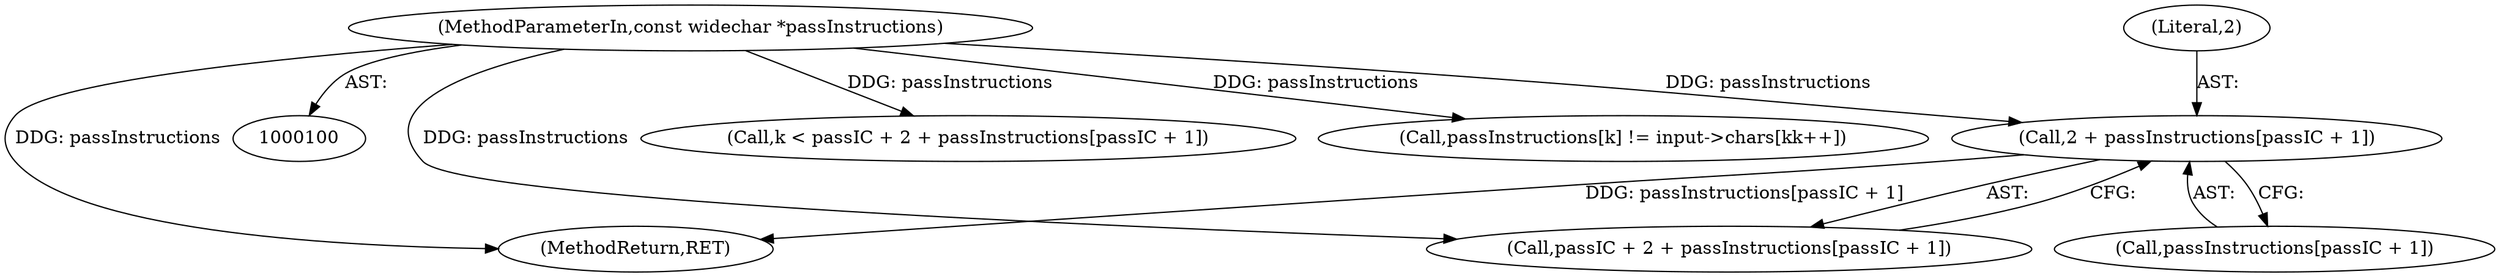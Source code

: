 digraph "0_liblouis_5e4089659bb49b3095fa541fa6387b4c40d7396e@array" {
"1000122" [label="(Call,2 + passInstructions[passIC + 1])"];
"1000103" [label="(MethodParameterIn,const widechar *passInstructions)"];
"1000120" [label="(Call,passIC + 2 + passInstructions[passIC + 1])"];
"1000124" [label="(Call,passInstructions[passIC + 1])"];
"1000118" [label="(Call,k < passIC + 2 + passInstructions[passIC + 1])"];
"1000145" [label="(Call,passInstructions[k] != input->chars[kk++])"];
"1000103" [label="(MethodParameterIn,const widechar *passInstructions)"];
"1000123" [label="(Literal,2)"];
"1000159" [label="(MethodReturn,RET)"];
"1000122" [label="(Call,2 + passInstructions[passIC + 1])"];
"1000122" -> "1000120"  [label="AST: "];
"1000122" -> "1000124"  [label="CFG: "];
"1000123" -> "1000122"  [label="AST: "];
"1000124" -> "1000122"  [label="AST: "];
"1000120" -> "1000122"  [label="CFG: "];
"1000122" -> "1000159"  [label="DDG: passInstructions[passIC + 1]"];
"1000103" -> "1000122"  [label="DDG: passInstructions"];
"1000103" -> "1000100"  [label="AST: "];
"1000103" -> "1000159"  [label="DDG: passInstructions"];
"1000103" -> "1000118"  [label="DDG: passInstructions"];
"1000103" -> "1000120"  [label="DDG: passInstructions"];
"1000103" -> "1000145"  [label="DDG: passInstructions"];
}
